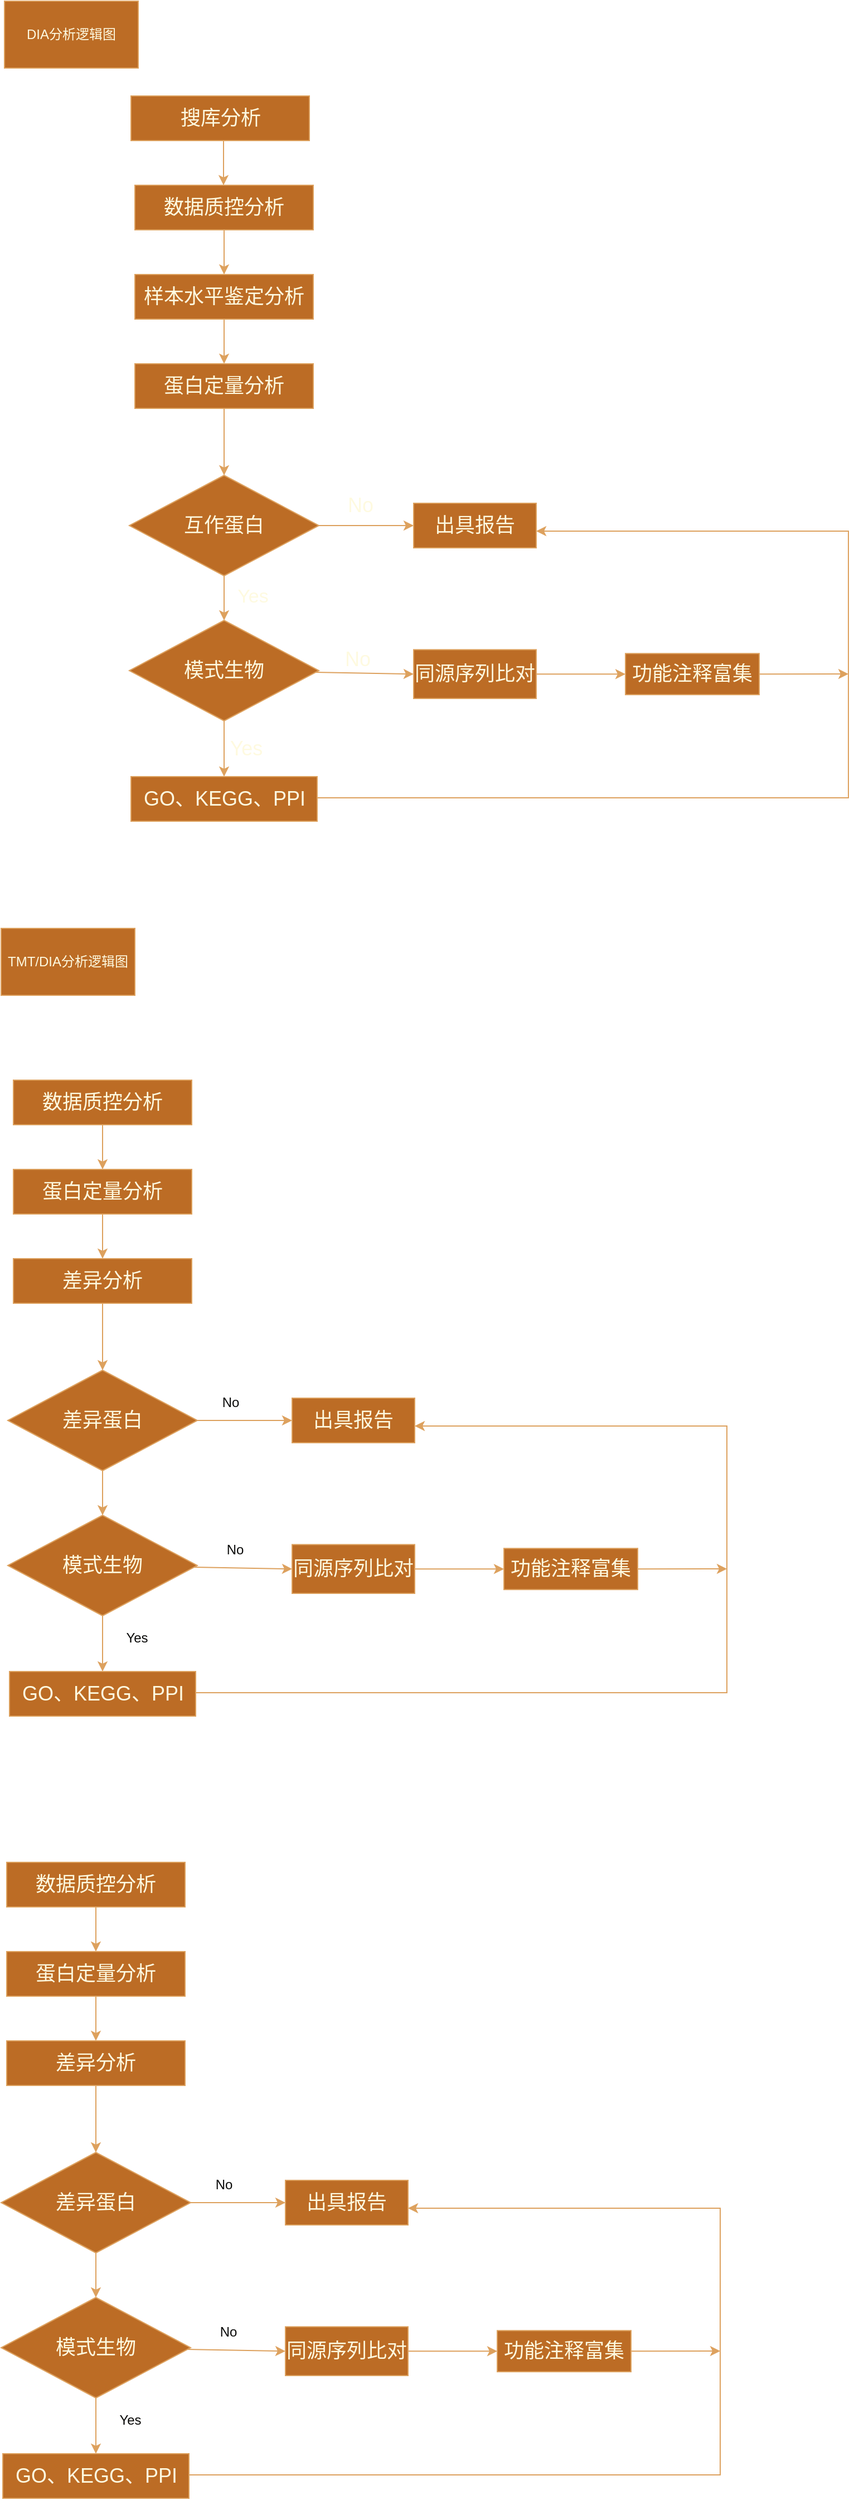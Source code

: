 <mxfile version="24.7.17">
  <diagram name="第 1 页" id="GWENcBLxNjGepDYWQwoa">
    <mxGraphModel dx="1188" dy="746" grid="0" gridSize="10" guides="1" tooltips="1" connect="1" arrows="1" fold="1" page="1" pageScale="1" pageWidth="1169" pageHeight="827" math="0" shadow="0">
      <root>
        <mxCell id="0" />
        <mxCell id="1" parent="0" />
        <mxCell id="I2fkrfDvTkCimYVPOqmN-5" value="" style="edgeStyle=none;rounded=0;orthogonalLoop=1;jettySize=auto;html=1;fontSize=18;labelBackgroundColor=none;strokeColor=#DDA15E;fontColor=default;" parent="1" source="I2fkrfDvTkCimYVPOqmN-1" target="I2fkrfDvTkCimYVPOqmN-2" edge="1">
          <mxGeometry relative="1" as="geometry" />
        </mxCell>
        <mxCell id="I2fkrfDvTkCimYVPOqmN-1" value="&lt;font style=&quot;font-size: 18px;&quot;&gt;数据质控分析&lt;/font&gt;" style="whiteSpace=wrap;html=1;fontSize=18;labelBackgroundColor=none;fillColor=#BC6C25;strokeColor=#DDA15E;fontColor=#FEFAE0;" parent="1" vertex="1">
          <mxGeometry x="120" y="165" width="160" height="40" as="geometry" />
        </mxCell>
        <mxCell id="I2fkrfDvTkCimYVPOqmN-7" value="" style="edgeStyle=none;rounded=0;orthogonalLoop=1;jettySize=auto;html=1;fontSize=18;labelBackgroundColor=none;strokeColor=#DDA15E;fontColor=default;" parent="1" source="I2fkrfDvTkCimYVPOqmN-2" target="I2fkrfDvTkCimYVPOqmN-3" edge="1">
          <mxGeometry relative="1" as="geometry" />
        </mxCell>
        <mxCell id="I2fkrfDvTkCimYVPOqmN-2" value="样本水平鉴定分析" style="whiteSpace=wrap;html=1;fontSize=18;labelBackgroundColor=none;fillColor=#BC6C25;strokeColor=#DDA15E;fontColor=#FEFAE0;" parent="1" vertex="1">
          <mxGeometry x="120" y="245" width="160" height="40" as="geometry" />
        </mxCell>
        <mxCell id="I2fkrfDvTkCimYVPOqmN-9" value="" style="edgeStyle=none;rounded=0;orthogonalLoop=1;jettySize=auto;html=1;fontSize=18;labelBackgroundColor=none;strokeColor=#DDA15E;fontColor=default;" parent="1" source="I2fkrfDvTkCimYVPOqmN-3" target="I2fkrfDvTkCimYVPOqmN-8" edge="1">
          <mxGeometry relative="1" as="geometry" />
        </mxCell>
        <mxCell id="I2fkrfDvTkCimYVPOqmN-3" value="蛋白定量分析" style="whiteSpace=wrap;html=1;fontSize=18;labelBackgroundColor=none;fillColor=#BC6C25;strokeColor=#DDA15E;fontColor=#FEFAE0;" parent="1" vertex="1">
          <mxGeometry x="120" y="325" width="160" height="40" as="geometry" />
        </mxCell>
        <mxCell id="I2fkrfDvTkCimYVPOqmN-14" value="" style="edgeStyle=none;rounded=0;orthogonalLoop=1;jettySize=auto;html=1;fontSize=18;labelBackgroundColor=none;strokeColor=#DDA15E;fontColor=default;" parent="1" source="I2fkrfDvTkCimYVPOqmN-8" edge="1">
          <mxGeometry relative="1" as="geometry">
            <mxPoint x="200" y="555" as="targetPoint" />
          </mxGeometry>
        </mxCell>
        <mxCell id="I2fkrfDvTkCimYVPOqmN-17" value="" style="edgeStyle=none;rounded=0;orthogonalLoop=1;jettySize=auto;html=1;fontSize=18;labelBackgroundColor=none;strokeColor=#DDA15E;fontColor=default;" parent="1" source="I2fkrfDvTkCimYVPOqmN-8" target="I2fkrfDvTkCimYVPOqmN-10" edge="1">
          <mxGeometry relative="1" as="geometry" />
        </mxCell>
        <mxCell id="I2fkrfDvTkCimYVPOqmN-8" value="互作蛋白" style="rhombus;whiteSpace=wrap;html=1;fontSize=18;labelBackgroundColor=none;fillColor=#BC6C25;strokeColor=#DDA15E;fontColor=#FEFAE0;" parent="1" vertex="1">
          <mxGeometry x="115" y="425" width="170" height="90" as="geometry" />
        </mxCell>
        <mxCell id="I2fkrfDvTkCimYVPOqmN-10" value="出具报告" style="whiteSpace=wrap;html=1;fontSize=18;labelBackgroundColor=none;fillColor=#BC6C25;strokeColor=#DDA15E;fontColor=#FEFAE0;" parent="1" vertex="1">
          <mxGeometry x="370" y="450" width="110" height="40" as="geometry" />
        </mxCell>
        <mxCell id="I2fkrfDvTkCimYVPOqmN-12" value="No" style="text;html=1;align=center;verticalAlign=middle;resizable=0;points=[];autosize=1;strokeColor=none;fillColor=none;fontSize=18;labelBackgroundColor=none;fontColor=#FEFAE0;" parent="1" vertex="1">
          <mxGeometry x="301" y="435" width="41" height="34" as="geometry" />
        </mxCell>
        <mxCell id="I2fkrfDvTkCimYVPOqmN-19" value="" style="edgeStyle=none;rounded=0;orthogonalLoop=1;jettySize=auto;html=1;entryX=0;entryY=0.5;entryDx=0;entryDy=0;entryPerimeter=0;fontSize=18;labelBackgroundColor=none;strokeColor=#DDA15E;fontColor=default;" parent="1" source="I2fkrfDvTkCimYVPOqmN-13" target="I2fkrfDvTkCimYVPOqmN-20" edge="1">
          <mxGeometry relative="1" as="geometry">
            <mxPoint x="365" y="600" as="targetPoint" />
          </mxGeometry>
        </mxCell>
        <mxCell id="I2fkrfDvTkCimYVPOqmN-23" value="" style="edgeStyle=none;rounded=0;orthogonalLoop=1;jettySize=auto;html=1;fontSize=18;labelBackgroundColor=none;strokeColor=#DDA15E;fontColor=default;" parent="1" source="I2fkrfDvTkCimYVPOqmN-13" target="I2fkrfDvTkCimYVPOqmN-22" edge="1">
          <mxGeometry relative="1" as="geometry" />
        </mxCell>
        <mxCell id="I2fkrfDvTkCimYVPOqmN-13" value="模式生物" style="rhombus;whiteSpace=wrap;html=1;fontSize=18;labelBackgroundColor=none;fillColor=#BC6C25;strokeColor=#DDA15E;fontColor=#FEFAE0;" parent="1" vertex="1">
          <mxGeometry x="115" y="555" width="170" height="90" as="geometry" />
        </mxCell>
        <mxCell id="I2fkrfDvTkCimYVPOqmN-25" value="" style="edgeStyle=none;rounded=0;orthogonalLoop=1;jettySize=auto;html=1;fontSize=18;labelBackgroundColor=none;strokeColor=#DDA15E;fontColor=default;" parent="1" source="I2fkrfDvTkCimYVPOqmN-20" target="I2fkrfDvTkCimYVPOqmN-24" edge="1">
          <mxGeometry relative="1" as="geometry" />
        </mxCell>
        <mxCell id="I2fkrfDvTkCimYVPOqmN-20" value="同源序列比对" style="whiteSpace=wrap;html=1;fontSize=18;labelBackgroundColor=none;fillColor=#BC6C25;strokeColor=#DDA15E;fontColor=#FEFAE0;" parent="1" vertex="1">
          <mxGeometry x="370" y="581.25" width="110" height="43.75" as="geometry" />
        </mxCell>
        <mxCell id="I2fkrfDvTkCimYVPOqmN-21" value="No" style="text;strokeColor=none;align=center;fillColor=none;html=1;verticalAlign=middle;whiteSpace=wrap;rounded=0;fontSize=18;labelBackgroundColor=none;fontColor=#FEFAE0;" parent="1" vertex="1">
          <mxGeometry x="290" y="575" width="60" height="30" as="geometry" />
        </mxCell>
        <mxCell id="I2fkrfDvTkCimYVPOqmN-33" value="" style="edgeStyle=none;rounded=0;orthogonalLoop=1;jettySize=auto;html=1;fontSize=18;labelBackgroundColor=none;strokeColor=#DDA15E;fontColor=default;" parent="1" edge="1">
          <mxGeometry relative="1" as="geometry">
            <mxPoint x="260" y="714" as="sourcePoint" />
            <mxPoint x="480" y="475" as="targetPoint" />
            <Array as="points">
              <mxPoint x="760" y="714" />
              <mxPoint x="760" y="475" />
            </Array>
          </mxGeometry>
        </mxCell>
        <mxCell id="I2fkrfDvTkCimYVPOqmN-22" value="GO、KEGG、PPI" style="whiteSpace=wrap;html=1;fontSize=18;labelBackgroundColor=none;fillColor=#BC6C25;strokeColor=#DDA15E;fontColor=#FEFAE0;" parent="1" vertex="1">
          <mxGeometry x="116.5" y="695" width="167" height="40" as="geometry" />
        </mxCell>
        <mxCell id="I2fkrfDvTkCimYVPOqmN-31" style="edgeStyle=none;rounded=0;orthogonalLoop=1;jettySize=auto;html=1;fontSize=18;labelBackgroundColor=none;strokeColor=#DDA15E;fontColor=default;" parent="1" source="I2fkrfDvTkCimYVPOqmN-24" edge="1">
          <mxGeometry relative="1" as="geometry">
            <mxPoint x="760" y="603" as="targetPoint" />
          </mxGeometry>
        </mxCell>
        <mxCell id="I2fkrfDvTkCimYVPOqmN-24" value="功能注释富集" style="whiteSpace=wrap;html=1;fontSize=18;labelBackgroundColor=none;fillColor=#BC6C25;strokeColor=#DDA15E;fontColor=#FEFAE0;" parent="1" vertex="1">
          <mxGeometry x="560" y="584.69" width="120" height="36.88" as="geometry" />
        </mxCell>
        <mxCell id="I2fkrfDvTkCimYVPOqmN-26" value="Yes" style="text;strokeColor=none;align=center;fillColor=none;html=1;verticalAlign=middle;whiteSpace=wrap;rounded=0;fontSize=18;labelBackgroundColor=none;fontColor=#FEFAE0;" parent="1" vertex="1">
          <mxGeometry x="190" y="655" width="60" height="30" as="geometry" />
        </mxCell>
        <mxCell id="I2fkrfDvTkCimYVPOqmN-34" value="Yes" style="text;strokeColor=none;align=center;fillColor=none;html=1;verticalAlign=middle;whiteSpace=wrap;rounded=0;fontColor=#FEFAE0;fontSize=17;labelBackgroundColor=none;" parent="1" vertex="1">
          <mxGeometry x="196" y="519" width="60" height="30" as="geometry" />
        </mxCell>
        <mxCell id="pitsX1S76VtzRZdV6PsT-1" value="搜库分析" style="whiteSpace=wrap;html=1;fontSize=18;labelBackgroundColor=none;fillColor=#BC6C25;strokeColor=#DDA15E;fontColor=#FEFAE0;" parent="1" vertex="1">
          <mxGeometry x="116.5" y="85" width="160" height="40" as="geometry" />
        </mxCell>
        <mxCell id="pitsX1S76VtzRZdV6PsT-2" value="" style="edgeStyle=none;rounded=0;orthogonalLoop=1;jettySize=auto;html=1;fontSize=18;labelBackgroundColor=none;strokeColor=#DDA15E;fontColor=default;" parent="1" edge="1">
          <mxGeometry relative="1" as="geometry">
            <mxPoint x="199.5" y="125" as="sourcePoint" />
            <mxPoint x="199.5" y="165" as="targetPoint" />
          </mxGeometry>
        </mxCell>
        <mxCell id="pitsX1S76VtzRZdV6PsT-3" value="" style="edgeStyle=none;rounded=0;orthogonalLoop=1;jettySize=auto;html=1;fontSize=18;labelBackgroundColor=none;strokeColor=#DDA15E;fontColor=default;fillColor=#BC6C25;" parent="1" source="pitsX1S76VtzRZdV6PsT-4" target="pitsX1S76VtzRZdV6PsT-6" edge="1">
          <mxGeometry relative="1" as="geometry" />
        </mxCell>
        <mxCell id="pitsX1S76VtzRZdV6PsT-4" value="&lt;font style=&quot;font-size: 18px;&quot;&gt;数据质控分析&lt;/font&gt;" style="whiteSpace=wrap;html=1;fontSize=18;labelBackgroundColor=none;fillColor=#BC6C25;strokeColor=#DDA15E;fontColor=#FEFAE0;" parent="1" vertex="1">
          <mxGeometry x="11" y="967" width="160" height="40" as="geometry" />
        </mxCell>
        <mxCell id="pitsX1S76VtzRZdV6PsT-5" value="" style="edgeStyle=none;rounded=0;orthogonalLoop=1;jettySize=auto;html=1;fontSize=18;labelBackgroundColor=none;strokeColor=#DDA15E;fontColor=default;fillColor=#BC6C25;" parent="1" source="pitsX1S76VtzRZdV6PsT-6" target="pitsX1S76VtzRZdV6PsT-8" edge="1">
          <mxGeometry relative="1" as="geometry" />
        </mxCell>
        <mxCell id="pitsX1S76VtzRZdV6PsT-6" value="蛋白定量分析" style="whiteSpace=wrap;html=1;fontSize=18;labelBackgroundColor=none;fillColor=#BC6C25;strokeColor=#DDA15E;fontColor=#FEFAE0;" parent="1" vertex="1">
          <mxGeometry x="11" y="1047" width="160" height="40" as="geometry" />
        </mxCell>
        <mxCell id="pitsX1S76VtzRZdV6PsT-7" value="" style="edgeStyle=none;rounded=0;orthogonalLoop=1;jettySize=auto;html=1;fontSize=18;labelBackgroundColor=none;strokeColor=#DDA15E;fontColor=default;fillColor=#BC6C25;" parent="1" source="pitsX1S76VtzRZdV6PsT-8" target="pitsX1S76VtzRZdV6PsT-11" edge="1">
          <mxGeometry relative="1" as="geometry" />
        </mxCell>
        <mxCell id="pitsX1S76VtzRZdV6PsT-8" value="差异分析" style="whiteSpace=wrap;html=1;fontSize=18;labelBackgroundColor=none;fillColor=#BC6C25;strokeColor=#DDA15E;fontColor=#FEFAE0;" parent="1" vertex="1">
          <mxGeometry x="11" y="1127" width="160" height="40" as="geometry" />
        </mxCell>
        <mxCell id="pitsX1S76VtzRZdV6PsT-9" value="" style="edgeStyle=none;rounded=0;orthogonalLoop=1;jettySize=auto;html=1;fontSize=18;labelBackgroundColor=none;strokeColor=#DDA15E;fontColor=default;fillColor=#BC6C25;" parent="1" source="pitsX1S76VtzRZdV6PsT-11" edge="1">
          <mxGeometry relative="1" as="geometry">
            <mxPoint x="91" y="1357" as="targetPoint" />
          </mxGeometry>
        </mxCell>
        <mxCell id="pitsX1S76VtzRZdV6PsT-10" value="" style="edgeStyle=none;rounded=0;orthogonalLoop=1;jettySize=auto;html=1;fontSize=18;labelBackgroundColor=none;strokeColor=#DDA15E;fontColor=default;fillColor=#BC6C25;" parent="1" source="pitsX1S76VtzRZdV6PsT-11" target="pitsX1S76VtzRZdV6PsT-12" edge="1">
          <mxGeometry relative="1" as="geometry" />
        </mxCell>
        <mxCell id="pitsX1S76VtzRZdV6PsT-11" value="差异蛋白" style="rhombus;whiteSpace=wrap;html=1;fontSize=18;labelBackgroundColor=none;fillColor=#BC6C25;strokeColor=#DDA15E;fontColor=#FEFAE0;" parent="1" vertex="1">
          <mxGeometry x="6" y="1227" width="170" height="90" as="geometry" />
        </mxCell>
        <mxCell id="pitsX1S76VtzRZdV6PsT-12" value="出具报告" style="whiteSpace=wrap;html=1;fontSize=18;labelBackgroundColor=none;fillColor=#BC6C25;strokeColor=#DDA15E;fontColor=#FEFAE0;" parent="1" vertex="1">
          <mxGeometry x="261" y="1252" width="110" height="40" as="geometry" />
        </mxCell>
        <mxCell id="pitsX1S76VtzRZdV6PsT-14" value="" style="edgeStyle=none;rounded=0;orthogonalLoop=1;jettySize=auto;html=1;entryX=0;entryY=0.5;entryDx=0;entryDy=0;entryPerimeter=0;fontSize=18;labelBackgroundColor=none;strokeColor=#DDA15E;fontColor=default;fillColor=#BC6C25;" parent="1" source="pitsX1S76VtzRZdV6PsT-16" target="pitsX1S76VtzRZdV6PsT-18" edge="1">
          <mxGeometry relative="1" as="geometry">
            <mxPoint x="256" y="1402" as="targetPoint" />
          </mxGeometry>
        </mxCell>
        <mxCell id="pitsX1S76VtzRZdV6PsT-15" value="" style="edgeStyle=none;rounded=0;orthogonalLoop=1;jettySize=auto;html=1;fontSize=18;labelBackgroundColor=none;strokeColor=#DDA15E;fontColor=default;fillColor=#BC6C25;" parent="1" source="pitsX1S76VtzRZdV6PsT-16" target="pitsX1S76VtzRZdV6PsT-21" edge="1">
          <mxGeometry relative="1" as="geometry" />
        </mxCell>
        <mxCell id="pitsX1S76VtzRZdV6PsT-16" value="模式生物" style="rhombus;whiteSpace=wrap;html=1;fontSize=18;labelBackgroundColor=none;fillColor=#BC6C25;strokeColor=#DDA15E;fontColor=#FEFAE0;" parent="1" vertex="1">
          <mxGeometry x="6" y="1357" width="170" height="90" as="geometry" />
        </mxCell>
        <mxCell id="pitsX1S76VtzRZdV6PsT-17" value="" style="edgeStyle=none;rounded=0;orthogonalLoop=1;jettySize=auto;html=1;fontSize=18;labelBackgroundColor=none;strokeColor=#DDA15E;fontColor=default;fillColor=#BC6C25;" parent="1" source="pitsX1S76VtzRZdV6PsT-18" target="pitsX1S76VtzRZdV6PsT-23" edge="1">
          <mxGeometry relative="1" as="geometry" />
        </mxCell>
        <mxCell id="pitsX1S76VtzRZdV6PsT-18" value="同源序列比对" style="whiteSpace=wrap;html=1;fontSize=18;labelBackgroundColor=none;fillColor=#BC6C25;strokeColor=#DDA15E;fontColor=#FEFAE0;" parent="1" vertex="1">
          <mxGeometry x="261" y="1383.25" width="110" height="43.75" as="geometry" />
        </mxCell>
        <mxCell id="pitsX1S76VtzRZdV6PsT-20" value="" style="edgeStyle=none;rounded=0;orthogonalLoop=1;jettySize=auto;html=1;fontSize=18;labelBackgroundColor=none;strokeColor=#DDA15E;fontColor=default;fillColor=#BC6C25;" parent="1" edge="1">
          <mxGeometry relative="1" as="geometry">
            <mxPoint x="151" y="1516" as="sourcePoint" />
            <mxPoint x="371" y="1277" as="targetPoint" />
            <Array as="points">
              <mxPoint x="651" y="1516" />
              <mxPoint x="651" y="1277" />
            </Array>
          </mxGeometry>
        </mxCell>
        <mxCell id="pitsX1S76VtzRZdV6PsT-21" value="GO、KEGG、PPI" style="whiteSpace=wrap;html=1;fontSize=18;labelBackgroundColor=none;fillColor=#BC6C25;strokeColor=#DDA15E;fontColor=#FEFAE0;" parent="1" vertex="1">
          <mxGeometry x="7.5" y="1497" width="167" height="40" as="geometry" />
        </mxCell>
        <mxCell id="pitsX1S76VtzRZdV6PsT-22" style="edgeStyle=none;rounded=0;orthogonalLoop=1;jettySize=auto;html=1;fontSize=18;labelBackgroundColor=none;strokeColor=#DDA15E;fontColor=default;fillColor=#BC6C25;" parent="1" source="pitsX1S76VtzRZdV6PsT-23" edge="1">
          <mxGeometry relative="1" as="geometry">
            <mxPoint x="651" y="1405" as="targetPoint" />
          </mxGeometry>
        </mxCell>
        <mxCell id="pitsX1S76VtzRZdV6PsT-23" value="功能注释富集" style="whiteSpace=wrap;html=1;fontSize=18;labelBackgroundColor=none;fillColor=#BC6C25;strokeColor=#DDA15E;fontColor=#FEFAE0;" parent="1" vertex="1">
          <mxGeometry x="451" y="1386.69" width="120" height="36.88" as="geometry" />
        </mxCell>
        <mxCell id="pitsX1S76VtzRZdV6PsT-28" value="TMT/DIA分析逻辑图" style="rounded=0;whiteSpace=wrap;html=1;strokeColor=#DDA15E;fontColor=#FEFAE0;fillColor=#BC6C25;labelBackgroundColor=none;" parent="1" vertex="1">
          <mxGeometry y="831" width="120" height="60" as="geometry" />
        </mxCell>
        <mxCell id="pitsX1S76VtzRZdV6PsT-29" value="DIA分析逻辑图" style="rounded=0;whiteSpace=wrap;html=1;strokeColor=#DDA15E;fontColor=#FEFAE0;fillColor=#BC6C25;labelBackgroundColor=none;" parent="1" vertex="1">
          <mxGeometry x="3" width="120" height="60" as="geometry" />
        </mxCell>
        <mxCell id="nwgO0Flp7MJx7ZFQ7UVK-3" value="&lt;font color=&quot;#0a0a09&quot;&gt;No&lt;/font&gt;" style="text;strokeColor=none;align=center;fillColor=none;html=1;verticalAlign=middle;whiteSpace=wrap;rounded=0;fontColor=#FEFAE0;" vertex="1" parent="1">
          <mxGeometry x="176" y="1241" width="60" height="30" as="geometry" />
        </mxCell>
        <mxCell id="nwgO0Flp7MJx7ZFQ7UVK-4" value="&lt;font color=&quot;#0a0a09&quot;&gt;No&lt;/font&gt;" style="text;strokeColor=none;align=center;fillColor=none;html=1;verticalAlign=middle;whiteSpace=wrap;rounded=0;fontColor=#FEFAE0;" vertex="1" parent="1">
          <mxGeometry x="180" y="1373" width="60" height="30" as="geometry" />
        </mxCell>
        <mxCell id="nwgO0Flp7MJx7ZFQ7UVK-5" value="&lt;font color=&quot;#0a0a09&quot;&gt;Yes&lt;/font&gt;" style="text;strokeColor=none;align=center;fillColor=none;html=1;verticalAlign=middle;whiteSpace=wrap;rounded=0;fontColor=#FEFAE0;" vertex="1" parent="1">
          <mxGeometry x="92" y="1452" width="60" height="30" as="geometry" />
        </mxCell>
        <mxCell id="nwgO0Flp7MJx7ZFQ7UVK-55" value="" style="edgeStyle=none;rounded=0;orthogonalLoop=1;jettySize=auto;html=1;fontSize=18;labelBackgroundColor=none;strokeColor=#DDA15E;fontColor=default;fillColor=#BC6C25;" edge="1" parent="1" source="nwgO0Flp7MJx7ZFQ7UVK-56" target="nwgO0Flp7MJx7ZFQ7UVK-58">
          <mxGeometry relative="1" as="geometry" />
        </mxCell>
        <mxCell id="nwgO0Flp7MJx7ZFQ7UVK-56" value="&lt;font style=&quot;font-size: 18px;&quot;&gt;数据质控分析&lt;/font&gt;" style="whiteSpace=wrap;html=1;fontSize=18;labelBackgroundColor=none;fillColor=#BC6C25;strokeColor=#DDA15E;fontColor=#FEFAE0;" vertex="1" parent="1">
          <mxGeometry x="5" y="1668" width="160" height="40" as="geometry" />
        </mxCell>
        <mxCell id="nwgO0Flp7MJx7ZFQ7UVK-57" value="" style="edgeStyle=none;rounded=0;orthogonalLoop=1;jettySize=auto;html=1;fontSize=18;labelBackgroundColor=none;strokeColor=#DDA15E;fontColor=default;fillColor=#BC6C25;" edge="1" parent="1" source="nwgO0Flp7MJx7ZFQ7UVK-58" target="nwgO0Flp7MJx7ZFQ7UVK-60">
          <mxGeometry relative="1" as="geometry" />
        </mxCell>
        <mxCell id="nwgO0Flp7MJx7ZFQ7UVK-58" value="蛋白定量分析" style="whiteSpace=wrap;html=1;fontSize=18;labelBackgroundColor=none;fillColor=#BC6C25;strokeColor=#DDA15E;fontColor=#FEFAE0;" vertex="1" parent="1">
          <mxGeometry x="5" y="1748" width="160" height="40" as="geometry" />
        </mxCell>
        <mxCell id="nwgO0Flp7MJx7ZFQ7UVK-59" value="" style="edgeStyle=none;rounded=0;orthogonalLoop=1;jettySize=auto;html=1;fontSize=18;labelBackgroundColor=none;strokeColor=#DDA15E;fontColor=default;fillColor=#BC6C25;" edge="1" parent="1" source="nwgO0Flp7MJx7ZFQ7UVK-60" target="nwgO0Flp7MJx7ZFQ7UVK-63">
          <mxGeometry relative="1" as="geometry" />
        </mxCell>
        <mxCell id="nwgO0Flp7MJx7ZFQ7UVK-60" value="差异分析" style="whiteSpace=wrap;html=1;fontSize=18;labelBackgroundColor=none;fillColor=#BC6C25;strokeColor=#DDA15E;fontColor=#FEFAE0;" vertex="1" parent="1">
          <mxGeometry x="5" y="1828" width="160" height="40" as="geometry" />
        </mxCell>
        <mxCell id="nwgO0Flp7MJx7ZFQ7UVK-61" value="" style="edgeStyle=none;rounded=0;orthogonalLoop=1;jettySize=auto;html=1;fontSize=18;labelBackgroundColor=none;strokeColor=#DDA15E;fontColor=default;fillColor=#BC6C25;" edge="1" parent="1" source="nwgO0Flp7MJx7ZFQ7UVK-63">
          <mxGeometry relative="1" as="geometry">
            <mxPoint x="85" y="2058" as="targetPoint" />
          </mxGeometry>
        </mxCell>
        <mxCell id="nwgO0Flp7MJx7ZFQ7UVK-62" value="" style="edgeStyle=none;rounded=0;orthogonalLoop=1;jettySize=auto;html=1;fontSize=18;labelBackgroundColor=none;strokeColor=#DDA15E;fontColor=default;fillColor=#BC6C25;" edge="1" parent="1" source="nwgO0Flp7MJx7ZFQ7UVK-63" target="nwgO0Flp7MJx7ZFQ7UVK-64">
          <mxGeometry relative="1" as="geometry" />
        </mxCell>
        <mxCell id="nwgO0Flp7MJx7ZFQ7UVK-63" value="差异蛋白" style="rhombus;whiteSpace=wrap;html=1;fontSize=18;labelBackgroundColor=none;fillColor=#BC6C25;strokeColor=#DDA15E;fontColor=#FEFAE0;" vertex="1" parent="1">
          <mxGeometry y="1928" width="170" height="90" as="geometry" />
        </mxCell>
        <mxCell id="nwgO0Flp7MJx7ZFQ7UVK-64" value="出具报告" style="whiteSpace=wrap;html=1;fontSize=18;labelBackgroundColor=none;fillColor=#BC6C25;strokeColor=#DDA15E;fontColor=#FEFAE0;" vertex="1" parent="1">
          <mxGeometry x="255" y="1953" width="110" height="40" as="geometry" />
        </mxCell>
        <mxCell id="nwgO0Flp7MJx7ZFQ7UVK-65" value="" style="edgeStyle=none;rounded=0;orthogonalLoop=1;jettySize=auto;html=1;entryX=0;entryY=0.5;entryDx=0;entryDy=0;entryPerimeter=0;fontSize=18;labelBackgroundColor=none;strokeColor=#DDA15E;fontColor=default;fillColor=#BC6C25;" edge="1" parent="1" source="nwgO0Flp7MJx7ZFQ7UVK-67" target="nwgO0Flp7MJx7ZFQ7UVK-69">
          <mxGeometry relative="1" as="geometry">
            <mxPoint x="250" y="2103" as="targetPoint" />
          </mxGeometry>
        </mxCell>
        <mxCell id="nwgO0Flp7MJx7ZFQ7UVK-66" value="" style="edgeStyle=none;rounded=0;orthogonalLoop=1;jettySize=auto;html=1;fontSize=18;labelBackgroundColor=none;strokeColor=#DDA15E;fontColor=default;fillColor=#BC6C25;" edge="1" parent="1" source="nwgO0Flp7MJx7ZFQ7UVK-67" target="nwgO0Flp7MJx7ZFQ7UVK-71">
          <mxGeometry relative="1" as="geometry" />
        </mxCell>
        <mxCell id="nwgO0Flp7MJx7ZFQ7UVK-67" value="模式生物" style="rhombus;whiteSpace=wrap;html=1;fontSize=18;labelBackgroundColor=none;fillColor=#BC6C25;strokeColor=#DDA15E;fontColor=#FEFAE0;" vertex="1" parent="1">
          <mxGeometry y="2058" width="170" height="90" as="geometry" />
        </mxCell>
        <mxCell id="nwgO0Flp7MJx7ZFQ7UVK-68" value="" style="edgeStyle=none;rounded=0;orthogonalLoop=1;jettySize=auto;html=1;fontSize=18;labelBackgroundColor=none;strokeColor=#DDA15E;fontColor=default;fillColor=#BC6C25;" edge="1" parent="1" source="nwgO0Flp7MJx7ZFQ7UVK-69" target="nwgO0Flp7MJx7ZFQ7UVK-73">
          <mxGeometry relative="1" as="geometry" />
        </mxCell>
        <mxCell id="nwgO0Flp7MJx7ZFQ7UVK-69" value="同源序列比对" style="whiteSpace=wrap;html=1;fontSize=18;labelBackgroundColor=none;fillColor=#BC6C25;strokeColor=#DDA15E;fontColor=#FEFAE0;" vertex="1" parent="1">
          <mxGeometry x="255" y="2084.25" width="110" height="43.75" as="geometry" />
        </mxCell>
        <mxCell id="nwgO0Flp7MJx7ZFQ7UVK-70" value="" style="edgeStyle=none;rounded=0;orthogonalLoop=1;jettySize=auto;html=1;fontSize=18;labelBackgroundColor=none;strokeColor=#DDA15E;fontColor=default;fillColor=#BC6C25;" edge="1" parent="1">
          <mxGeometry relative="1" as="geometry">
            <mxPoint x="145" y="2217" as="sourcePoint" />
            <mxPoint x="365" y="1978" as="targetPoint" />
            <Array as="points">
              <mxPoint x="645" y="2217" />
              <mxPoint x="645" y="1978" />
            </Array>
          </mxGeometry>
        </mxCell>
        <mxCell id="nwgO0Flp7MJx7ZFQ7UVK-71" value="GO、KEGG、PPI" style="whiteSpace=wrap;html=1;fontSize=18;labelBackgroundColor=none;fillColor=#BC6C25;strokeColor=#DDA15E;fontColor=#FEFAE0;" vertex="1" parent="1">
          <mxGeometry x="1.5" y="2198" width="167" height="40" as="geometry" />
        </mxCell>
        <mxCell id="nwgO0Flp7MJx7ZFQ7UVK-72" style="edgeStyle=none;rounded=0;orthogonalLoop=1;jettySize=auto;html=1;fontSize=18;labelBackgroundColor=none;strokeColor=#DDA15E;fontColor=default;fillColor=#BC6C25;" edge="1" parent="1" source="nwgO0Flp7MJx7ZFQ7UVK-73">
          <mxGeometry relative="1" as="geometry">
            <mxPoint x="645" y="2106" as="targetPoint" />
          </mxGeometry>
        </mxCell>
        <mxCell id="nwgO0Flp7MJx7ZFQ7UVK-73" value="功能注释富集" style="whiteSpace=wrap;html=1;fontSize=18;labelBackgroundColor=none;fillColor=#BC6C25;strokeColor=#DDA15E;fontColor=#FEFAE0;" vertex="1" parent="1">
          <mxGeometry x="445" y="2087.69" width="120" height="36.88" as="geometry" />
        </mxCell>
        <mxCell id="nwgO0Flp7MJx7ZFQ7UVK-74" value="&lt;font color=&quot;#0a0a09&quot;&gt;No&lt;/font&gt;" style="text;strokeColor=none;align=center;fillColor=none;html=1;verticalAlign=middle;whiteSpace=wrap;rounded=0;fontColor=#FEFAE0;" vertex="1" parent="1">
          <mxGeometry x="170" y="1942" width="60" height="30" as="geometry" />
        </mxCell>
        <mxCell id="nwgO0Flp7MJx7ZFQ7UVK-75" value="&lt;font color=&quot;#0a0a09&quot;&gt;No&lt;/font&gt;" style="text;strokeColor=none;align=center;fillColor=none;html=1;verticalAlign=middle;whiteSpace=wrap;rounded=0;fontColor=#FEFAE0;" vertex="1" parent="1">
          <mxGeometry x="174" y="2074" width="60" height="30" as="geometry" />
        </mxCell>
        <mxCell id="nwgO0Flp7MJx7ZFQ7UVK-76" value="&lt;font color=&quot;#0a0a09&quot;&gt;Yes&lt;/font&gt;" style="text;strokeColor=none;align=center;fillColor=none;html=1;verticalAlign=middle;whiteSpace=wrap;rounded=0;fontColor=#FEFAE0;" vertex="1" parent="1">
          <mxGeometry x="86" y="2153" width="60" height="30" as="geometry" />
        </mxCell>
      </root>
    </mxGraphModel>
  </diagram>
</mxfile>
